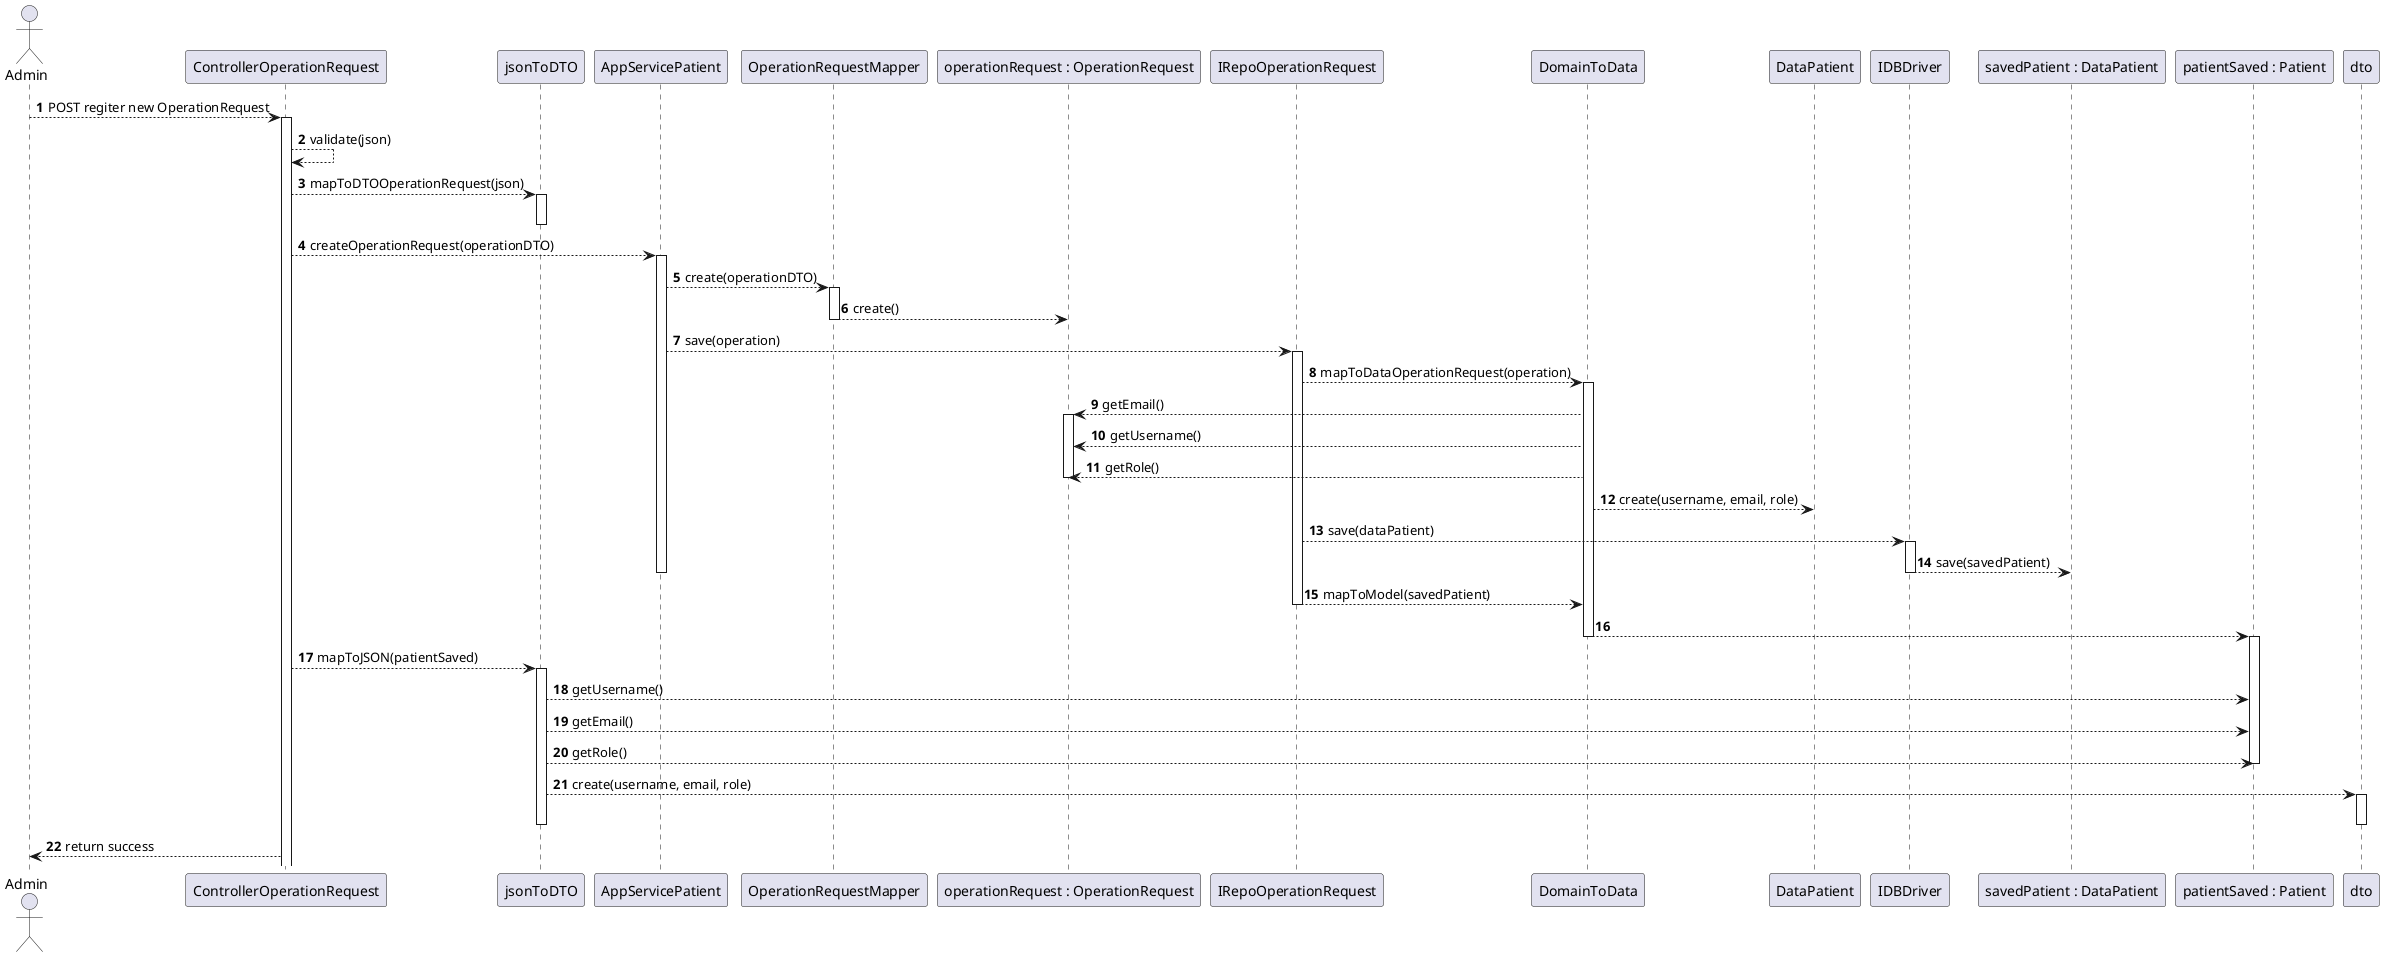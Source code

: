 @startuml
'https://plantuml.com/sequence-diagram

autonumber

actor "Admin" as adm


participant ControllerOperationRequest as ct
participant jsonToDTO as jdto
participant AppServicePatient as asu
participant OperationRequestMapper as ifu
participant "operationRequest : OperationRequest" as u
participant IRepoOperationRequest as iru
participant DomainToData as dtd
participant DataPatient as du
participant IDBDriver as dbd
participant "savedPatient : DataPatient" as sdu
participant "patientSaved : Patient" as us

adm --> ct: POST regiter new OperationRequest


activate ct
ct --> ct : validate(json)
ct --> jdto : mapToDTOOperationRequest(json)
activate jdto


deactivate jdto
ct --> asu : createOperationRequest(operationDTO)
activate asu
asu --> ifu : create(operationDTO)
activate ifu
ifu --> u : create()
deactivate ifu
asu --> iru : save(operation)
activate iru
iru --> dtd : mapToDataOperationRequest(operation)
activate dtd
dtd --> u : getEmail()
activate u
dtd --> u : getUsername()
dtd --> u : getRole()
deactivate u
dtd --> du : create(username, email, role)
iru --> dbd : save(dataPatient)
activate dbd
dbd --> sdu : save(savedPatient)
deactivate dbd
deactivate asu
iru --> dtd : mapToModel(savedPatient)
deactivate iru
dtd --> us
deactivate dtd
activate us
ct --> jdto : mapToJSON(patientSaved)
activate jdto
jdto --> us : getUsername()
jdto --> us : getEmail()
jdto --> us : getRole()
deactivate us
jdto --> dto : create(username, email, role)
activate dto
deactivate jdto
deactivate dto
ct --> adm : return success


@enduml